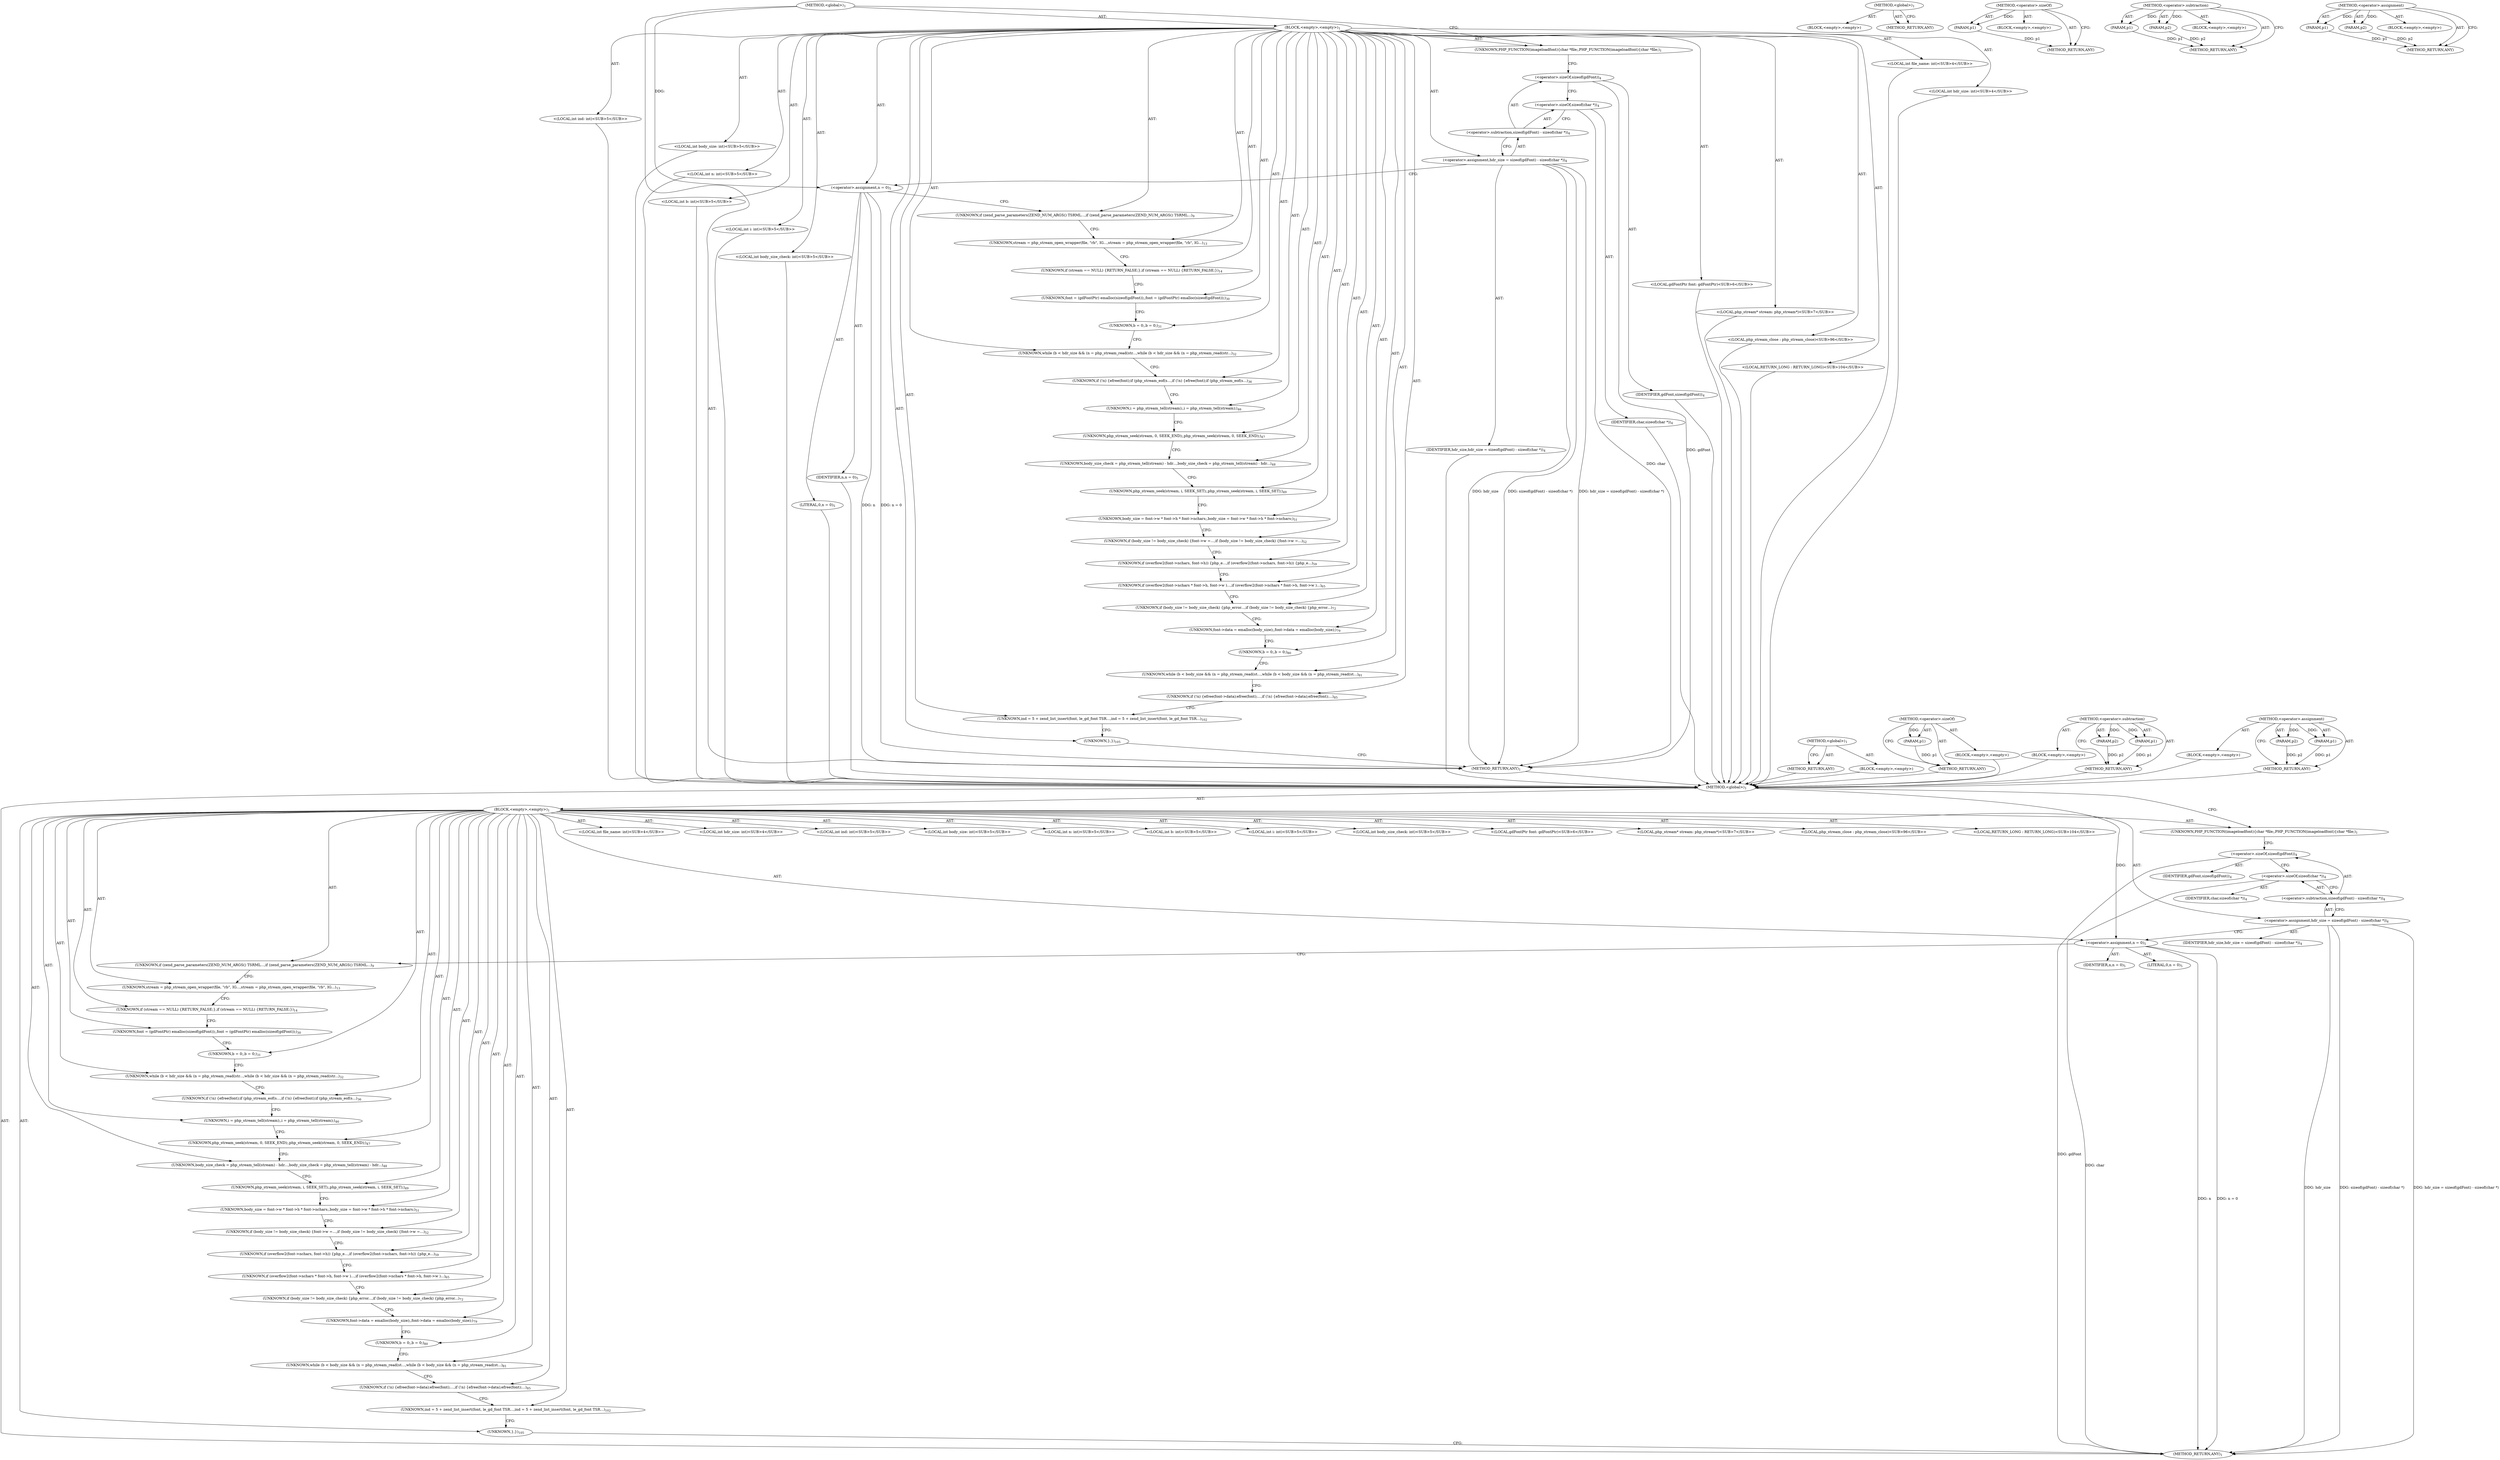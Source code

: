 digraph "&lt;operator&gt;.assignment" {
vulnerable_6 [label=<(METHOD,&lt;global&gt;)<SUB>1</SUB>>];
vulnerable_7 [label=<(BLOCK,&lt;empty&gt;,&lt;empty&gt;)<SUB>1</SUB>>];
vulnerable_8 [label=<(UNKNOWN,PHP_FUNCTION(imageloadfont)
{
	char *file;,PHP_FUNCTION(imageloadfont)
{
	char *file;)<SUB>1</SUB>>];
vulnerable_9 [label="<(LOCAL,int file_name: int)<SUB>4</SUB>>"];
vulnerable_10 [label="<(LOCAL,int hdr_size: int)<SUB>4</SUB>>"];
vulnerable_11 [label=<(&lt;operator&gt;.assignment,hdr_size = sizeof(gdFont) - sizeof(char *))<SUB>4</SUB>>];
vulnerable_12 [label=<(IDENTIFIER,hdr_size,hdr_size = sizeof(gdFont) - sizeof(char *))<SUB>4</SUB>>];
vulnerable_13 [label=<(&lt;operator&gt;.subtraction,sizeof(gdFont) - sizeof(char *))<SUB>4</SUB>>];
vulnerable_14 [label=<(&lt;operator&gt;.sizeOf,sizeof(gdFont))<SUB>4</SUB>>];
vulnerable_15 [label=<(IDENTIFIER,gdFont,sizeof(gdFont))<SUB>4</SUB>>];
vulnerable_16 [label=<(&lt;operator&gt;.sizeOf,sizeof(char *))<SUB>4</SUB>>];
vulnerable_17 [label=<(IDENTIFIER,char,sizeof(char *))<SUB>4</SUB>>];
vulnerable_18 [label="<(LOCAL,int ind: int)<SUB>5</SUB>>"];
vulnerable_19 [label="<(LOCAL,int body_size: int)<SUB>5</SUB>>"];
vulnerable_20 [label="<(LOCAL,int n: int)<SUB>5</SUB>>"];
vulnerable_21 [label="<(LOCAL,int b: int)<SUB>5</SUB>>"];
vulnerable_22 [label="<(LOCAL,int i: int)<SUB>5</SUB>>"];
vulnerable_23 [label="<(LOCAL,int body_size_check: int)<SUB>5</SUB>>"];
vulnerable_24 [label=<(&lt;operator&gt;.assignment,n = 0)<SUB>5</SUB>>];
vulnerable_25 [label=<(IDENTIFIER,n,n = 0)<SUB>5</SUB>>];
vulnerable_26 [label=<(LITERAL,0,n = 0)<SUB>5</SUB>>];
vulnerable_27 [label="<(LOCAL,gdFontPtr font: gdFontPtr)<SUB>6</SUB>>"];
vulnerable_28 [label="<(LOCAL,php_stream* stream: php_stream*)<SUB>7</SUB>>"];
vulnerable_29 [label=<(UNKNOWN,if (zend_parse_parameters(ZEND_NUM_ARGS() TSRML...,if (zend_parse_parameters(ZEND_NUM_ARGS() TSRML...)<SUB>9</SUB>>];
vulnerable_30 [label=<(UNKNOWN,stream = php_stream_open_wrapper(file, &quot;rb&quot;, IG...,stream = php_stream_open_wrapper(file, &quot;rb&quot;, IG...)<SUB>13</SUB>>];
vulnerable_31 [label=<(UNKNOWN,if (stream == NULL) {
		RETURN_FALSE;
	},if (stream == NULL) {
		RETURN_FALSE;
	})<SUB>14</SUB>>];
vulnerable_32 [label=<(UNKNOWN,font = (gdFontPtr) emalloc(sizeof(gdFont));,font = (gdFontPtr) emalloc(sizeof(gdFont));)<SUB>30</SUB>>];
vulnerable_33 [label=<(UNKNOWN,b = 0;,b = 0;)<SUB>31</SUB>>];
vulnerable_34 [label=<(UNKNOWN,while (b &lt; hdr_size &amp;&amp; (n = php_stream_read(str...,while (b &lt; hdr_size &amp;&amp; (n = php_stream_read(str...)<SUB>32</SUB>>];
vulnerable_35 [label=<(UNKNOWN,if (!n) {
		efree(font);
		if (php_stream_eof(s...,if (!n) {
		efree(font);
		if (php_stream_eof(s...)<SUB>36</SUB>>];
vulnerable_36 [label=<(UNKNOWN,i = php_stream_tell(stream);,i = php_stream_tell(stream);)<SUB>46</SUB>>];
vulnerable_37 [label=<(UNKNOWN,php_stream_seek(stream, 0, SEEK_END);,php_stream_seek(stream, 0, SEEK_END);)<SUB>47</SUB>>];
vulnerable_38 [label=<(UNKNOWN,body_size_check = php_stream_tell(stream) - hdr...,body_size_check = php_stream_tell(stream) - hdr...)<SUB>48</SUB>>];
vulnerable_39 [label=<(UNKNOWN,php_stream_seek(stream, i, SEEK_SET);,php_stream_seek(stream, i, SEEK_SET);)<SUB>49</SUB>>];
vulnerable_40 [label=<(UNKNOWN,body_size = font-&gt;w * font-&gt;h * font-&gt;nchars;,body_size = font-&gt;w * font-&gt;h * font-&gt;nchars;)<SUB>51</SUB>>];
vulnerable_41 [label=<(UNKNOWN,if (body_size != body_size_check) {
		font-&gt;w =...,if (body_size != body_size_check) {
		font-&gt;w =...)<SUB>52</SUB>>];
vulnerable_42 [label=<(UNKNOWN,if (overflow2(font-&gt;nchars, font-&gt;h)) {
		php_e...,if (overflow2(font-&gt;nchars, font-&gt;h)) {
		php_e...)<SUB>59</SUB>>];
vulnerable_43 [label=<(UNKNOWN,if (overflow2(font-&gt;nchars * font-&gt;h, font-&gt;w )...,if (overflow2(font-&gt;nchars * font-&gt;h, font-&gt;w )...)<SUB>65</SUB>>];
vulnerable_44 [label=<(UNKNOWN,if (body_size != body_size_check) {
		php_error...,if (body_size != body_size_check) {
		php_error...)<SUB>72</SUB>>];
vulnerable_45 [label=<(UNKNOWN,font-&gt;data = emalloc(body_size);,font-&gt;data = emalloc(body_size);)<SUB>79</SUB>>];
vulnerable_46 [label=<(UNKNOWN,b = 0;,b = 0;)<SUB>80</SUB>>];
vulnerable_47 [label=<(UNKNOWN,while (b &lt; body_size &amp;&amp; (n = php_stream_read(st...,while (b &lt; body_size &amp;&amp; (n = php_stream_read(st...)<SUB>81</SUB>>];
vulnerable_48 [label=<(UNKNOWN,if (!n) {
		efree(font-&gt;data);
		efree(font);
	...,if (!n) {
		efree(font-&gt;data);
		efree(font);
	...)<SUB>85</SUB>>];
vulnerable_49 [label="<(LOCAL,php_stream_close : php_stream_close)<SUB>96</SUB>>"];
vulnerable_50 [label=<(UNKNOWN,ind = 5 + zend_list_insert(font, le_gd_font TSR...,ind = 5 + zend_list_insert(font, le_gd_font TSR...)<SUB>102</SUB>>];
vulnerable_51 [label="<(LOCAL,RETURN_LONG : RETURN_LONG)<SUB>104</SUB>>"];
vulnerable_52 [label=<(UNKNOWN,},})<SUB>105</SUB>>];
vulnerable_53 [label=<(METHOD_RETURN,ANY)<SUB>1</SUB>>];
vulnerable_72 [label=<(METHOD,&lt;global&gt;)<SUB>1</SUB>>];
vulnerable_73 [label=<(BLOCK,&lt;empty&gt;,&lt;empty&gt;)>];
vulnerable_74 [label=<(METHOD_RETURN,ANY)>];
vulnerable_88 [label=<(METHOD,&lt;operator&gt;.sizeOf)>];
vulnerable_89 [label=<(PARAM,p1)>];
vulnerable_90 [label=<(BLOCK,&lt;empty&gt;,&lt;empty&gt;)>];
vulnerable_91 [label=<(METHOD_RETURN,ANY)>];
vulnerable_83 [label=<(METHOD,&lt;operator&gt;.subtraction)>];
vulnerable_84 [label=<(PARAM,p1)>];
vulnerable_85 [label=<(PARAM,p2)>];
vulnerable_86 [label=<(BLOCK,&lt;empty&gt;,&lt;empty&gt;)>];
vulnerable_87 [label=<(METHOD_RETURN,ANY)>];
vulnerable_78 [label=<(METHOD,&lt;operator&gt;.assignment)>];
vulnerable_79 [label=<(PARAM,p1)>];
vulnerable_80 [label=<(PARAM,p2)>];
vulnerable_81 [label=<(BLOCK,&lt;empty&gt;,&lt;empty&gt;)>];
vulnerable_82 [label=<(METHOD_RETURN,ANY)>];
fixed_6 [label=<(METHOD,&lt;global&gt;)<SUB>1</SUB>>];
fixed_7 [label=<(BLOCK,&lt;empty&gt;,&lt;empty&gt;)<SUB>1</SUB>>];
fixed_8 [label=<(UNKNOWN,PHP_FUNCTION(imageloadfont)
{
	char *file;,PHP_FUNCTION(imageloadfont)
{
	char *file;)<SUB>1</SUB>>];
fixed_9 [label="<(LOCAL,int file_name: int)<SUB>4</SUB>>"];
fixed_10 [label="<(LOCAL,int hdr_size: int)<SUB>4</SUB>>"];
fixed_11 [label=<(&lt;operator&gt;.assignment,hdr_size = sizeof(gdFont) - sizeof(char *))<SUB>4</SUB>>];
fixed_12 [label=<(IDENTIFIER,hdr_size,hdr_size = sizeof(gdFont) - sizeof(char *))<SUB>4</SUB>>];
fixed_13 [label=<(&lt;operator&gt;.subtraction,sizeof(gdFont) - sizeof(char *))<SUB>4</SUB>>];
fixed_14 [label=<(&lt;operator&gt;.sizeOf,sizeof(gdFont))<SUB>4</SUB>>];
fixed_15 [label=<(IDENTIFIER,gdFont,sizeof(gdFont))<SUB>4</SUB>>];
fixed_16 [label=<(&lt;operator&gt;.sizeOf,sizeof(char *))<SUB>4</SUB>>];
fixed_17 [label=<(IDENTIFIER,char,sizeof(char *))<SUB>4</SUB>>];
fixed_18 [label="<(LOCAL,int ind: int)<SUB>5</SUB>>"];
fixed_19 [label="<(LOCAL,int body_size: int)<SUB>5</SUB>>"];
fixed_20 [label="<(LOCAL,int n: int)<SUB>5</SUB>>"];
fixed_21 [label="<(LOCAL,int b: int)<SUB>5</SUB>>"];
fixed_22 [label="<(LOCAL,int i: int)<SUB>5</SUB>>"];
fixed_23 [label="<(LOCAL,int body_size_check: int)<SUB>5</SUB>>"];
fixed_24 [label=<(&lt;operator&gt;.assignment,n = 0)<SUB>5</SUB>>];
fixed_25 [label=<(IDENTIFIER,n,n = 0)<SUB>5</SUB>>];
fixed_26 [label=<(LITERAL,0,n = 0)<SUB>5</SUB>>];
fixed_27 [label="<(LOCAL,gdFontPtr font: gdFontPtr)<SUB>6</SUB>>"];
fixed_28 [label="<(LOCAL,php_stream* stream: php_stream*)<SUB>7</SUB>>"];
fixed_29 [label=<(UNKNOWN,if (zend_parse_parameters(ZEND_NUM_ARGS() TSRML...,if (zend_parse_parameters(ZEND_NUM_ARGS() TSRML...)<SUB>9</SUB>>];
fixed_30 [label=<(UNKNOWN,stream = php_stream_open_wrapper(file, &quot;rb&quot;, IG...,stream = php_stream_open_wrapper(file, &quot;rb&quot;, IG...)<SUB>13</SUB>>];
fixed_31 [label=<(UNKNOWN,if (stream == NULL) {
		RETURN_FALSE;
	},if (stream == NULL) {
		RETURN_FALSE;
	})<SUB>14</SUB>>];
fixed_32 [label=<(UNKNOWN,font = (gdFontPtr) emalloc(sizeof(gdFont));,font = (gdFontPtr) emalloc(sizeof(gdFont));)<SUB>30</SUB>>];
fixed_33 [label=<(UNKNOWN,b = 0;,b = 0;)<SUB>31</SUB>>];
fixed_34 [label=<(UNKNOWN,while (b &lt; hdr_size &amp;&amp; (n = php_stream_read(str...,while (b &lt; hdr_size &amp;&amp; (n = php_stream_read(str...)<SUB>32</SUB>>];
fixed_35 [label=<(UNKNOWN,if (!n) {
		efree(font);
		if (php_stream_eof(s...,if (!n) {
		efree(font);
		if (php_stream_eof(s...)<SUB>36</SUB>>];
fixed_36 [label=<(UNKNOWN,i = php_stream_tell(stream);,i = php_stream_tell(stream);)<SUB>46</SUB>>];
fixed_37 [label=<(UNKNOWN,php_stream_seek(stream, 0, SEEK_END);,php_stream_seek(stream, 0, SEEK_END);)<SUB>47</SUB>>];
fixed_38 [label=<(UNKNOWN,body_size_check = php_stream_tell(stream) - hdr...,body_size_check = php_stream_tell(stream) - hdr...)<SUB>48</SUB>>];
fixed_39 [label=<(UNKNOWN,php_stream_seek(stream, i, SEEK_SET);,php_stream_seek(stream, i, SEEK_SET);)<SUB>49</SUB>>];
fixed_40 [label=<(UNKNOWN,body_size = font-&gt;w * font-&gt;h * font-&gt;nchars;,body_size = font-&gt;w * font-&gt;h * font-&gt;nchars;)<SUB>51</SUB>>];
fixed_41 [label=<(UNKNOWN,if (body_size != body_size_check) {
		font-&gt;w =...,if (body_size != body_size_check) {
		font-&gt;w =...)<SUB>52</SUB>>];
fixed_42 [label=<(UNKNOWN,if (overflow2(font-&gt;nchars, font-&gt;h)) {
		php_e...,if (overflow2(font-&gt;nchars, font-&gt;h)) {
		php_e...)<SUB>59</SUB>>];
fixed_43 [label=<(UNKNOWN,if (overflow2(font-&gt;nchars * font-&gt;h, font-&gt;w )...,if (overflow2(font-&gt;nchars * font-&gt;h, font-&gt;w )...)<SUB>65</SUB>>];
fixed_44 [label=<(UNKNOWN,if (body_size != body_size_check) {
		php_error...,if (body_size != body_size_check) {
		php_error...)<SUB>72</SUB>>];
fixed_45 [label=<(UNKNOWN,font-&gt;data = emalloc(body_size);,font-&gt;data = emalloc(body_size);)<SUB>79</SUB>>];
fixed_46 [label=<(UNKNOWN,b = 0;,b = 0;)<SUB>80</SUB>>];
fixed_47 [label=<(UNKNOWN,while (b &lt; body_size &amp;&amp; (n = php_stream_read(st...,while (b &lt; body_size &amp;&amp; (n = php_stream_read(st...)<SUB>81</SUB>>];
fixed_48 [label=<(UNKNOWN,if (!n) {
		efree(font-&gt;data);
		efree(font);
	...,if (!n) {
		efree(font-&gt;data);
		efree(font);
	...)<SUB>85</SUB>>];
fixed_49 [label="<(LOCAL,php_stream_close : php_stream_close)<SUB>96</SUB>>"];
fixed_50 [label=<(UNKNOWN,ind = 5 + zend_list_insert(font, le_gd_font TSR...,ind = 5 + zend_list_insert(font, le_gd_font TSR...)<SUB>102</SUB>>];
fixed_51 [label="<(LOCAL,RETURN_LONG : RETURN_LONG)<SUB>104</SUB>>"];
fixed_52 [label=<(UNKNOWN,},})<SUB>105</SUB>>];
fixed_53 [label=<(METHOD_RETURN,ANY)<SUB>1</SUB>>];
fixed_72 [label=<(METHOD,&lt;global&gt;)<SUB>1</SUB>>];
fixed_73 [label=<(BLOCK,&lt;empty&gt;,&lt;empty&gt;)>];
fixed_74 [label=<(METHOD_RETURN,ANY)>];
fixed_88 [label=<(METHOD,&lt;operator&gt;.sizeOf)>];
fixed_89 [label=<(PARAM,p1)>];
fixed_90 [label=<(BLOCK,&lt;empty&gt;,&lt;empty&gt;)>];
fixed_91 [label=<(METHOD_RETURN,ANY)>];
fixed_83 [label=<(METHOD,&lt;operator&gt;.subtraction)>];
fixed_84 [label=<(PARAM,p1)>];
fixed_85 [label=<(PARAM,p2)>];
fixed_86 [label=<(BLOCK,&lt;empty&gt;,&lt;empty&gt;)>];
fixed_87 [label=<(METHOD_RETURN,ANY)>];
fixed_78 [label=<(METHOD,&lt;operator&gt;.assignment)>];
fixed_79 [label=<(PARAM,p1)>];
fixed_80 [label=<(PARAM,p2)>];
fixed_81 [label=<(BLOCK,&lt;empty&gt;,&lt;empty&gt;)>];
fixed_82 [label=<(METHOD_RETURN,ANY)>];
vulnerable_6 -> vulnerable_7  [key=0, label="AST: "];
vulnerable_6 -> vulnerable_53  [key=0, label="AST: "];
vulnerable_6 -> vulnerable_8  [key=0, label="CFG: "];
vulnerable_6 -> vulnerable_24  [key=0, label="DDG: "];
vulnerable_7 -> vulnerable_8  [key=0, label="AST: "];
vulnerable_7 -> vulnerable_9  [key=0, label="AST: "];
vulnerable_7 -> vulnerable_10  [key=0, label="AST: "];
vulnerable_7 -> vulnerable_11  [key=0, label="AST: "];
vulnerable_7 -> vulnerable_18  [key=0, label="AST: "];
vulnerable_7 -> vulnerable_19  [key=0, label="AST: "];
vulnerable_7 -> vulnerable_20  [key=0, label="AST: "];
vulnerable_7 -> vulnerable_21  [key=0, label="AST: "];
vulnerable_7 -> vulnerable_22  [key=0, label="AST: "];
vulnerable_7 -> vulnerable_23  [key=0, label="AST: "];
vulnerable_7 -> vulnerable_24  [key=0, label="AST: "];
vulnerable_7 -> vulnerable_27  [key=0, label="AST: "];
vulnerable_7 -> vulnerable_28  [key=0, label="AST: "];
vulnerable_7 -> vulnerable_29  [key=0, label="AST: "];
vulnerable_7 -> vulnerable_30  [key=0, label="AST: "];
vulnerable_7 -> vulnerable_31  [key=0, label="AST: "];
vulnerable_7 -> vulnerable_32  [key=0, label="AST: "];
vulnerable_7 -> vulnerable_33  [key=0, label="AST: "];
vulnerable_7 -> vulnerable_34  [key=0, label="AST: "];
vulnerable_7 -> vulnerable_35  [key=0, label="AST: "];
vulnerable_7 -> vulnerable_36  [key=0, label="AST: "];
vulnerable_7 -> vulnerable_37  [key=0, label="AST: "];
vulnerable_7 -> vulnerable_38  [key=0, label="AST: "];
vulnerable_7 -> vulnerable_39  [key=0, label="AST: "];
vulnerable_7 -> vulnerable_40  [key=0, label="AST: "];
vulnerable_7 -> vulnerable_41  [key=0, label="AST: "];
vulnerable_7 -> vulnerable_42  [key=0, label="AST: "];
vulnerable_7 -> vulnerable_43  [key=0, label="AST: "];
vulnerable_7 -> vulnerable_44  [key=0, label="AST: "];
vulnerable_7 -> vulnerable_45  [key=0, label="AST: "];
vulnerable_7 -> vulnerable_46  [key=0, label="AST: "];
vulnerable_7 -> vulnerable_47  [key=0, label="AST: "];
vulnerable_7 -> vulnerable_48  [key=0, label="AST: "];
vulnerable_7 -> vulnerable_49  [key=0, label="AST: "];
vulnerable_7 -> vulnerable_50  [key=0, label="AST: "];
vulnerable_7 -> vulnerable_51  [key=0, label="AST: "];
vulnerable_7 -> vulnerable_52  [key=0, label="AST: "];
vulnerable_8 -> vulnerable_14  [key=0, label="CFG: "];
vulnerable_9 -> fixed_6  [key=0];
vulnerable_10 -> fixed_6  [key=0];
vulnerable_11 -> vulnerable_12  [key=0, label="AST: "];
vulnerable_11 -> vulnerable_13  [key=0, label="AST: "];
vulnerable_11 -> vulnerable_24  [key=0, label="CFG: "];
vulnerable_11 -> vulnerable_53  [key=0, label="DDG: hdr_size"];
vulnerable_11 -> vulnerable_53  [key=1, label="DDG: sizeof(gdFont) - sizeof(char *)"];
vulnerable_11 -> vulnerable_53  [key=2, label="DDG: hdr_size = sizeof(gdFont) - sizeof(char *)"];
vulnerable_12 -> fixed_6  [key=0];
vulnerable_13 -> vulnerable_14  [key=0, label="AST: "];
vulnerable_13 -> vulnerable_16  [key=0, label="AST: "];
vulnerable_13 -> vulnerable_11  [key=0, label="CFG: "];
vulnerable_14 -> vulnerable_15  [key=0, label="AST: "];
vulnerable_14 -> vulnerable_16  [key=0, label="CFG: "];
vulnerable_14 -> vulnerable_53  [key=0, label="DDG: gdFont"];
vulnerable_15 -> fixed_6  [key=0];
vulnerable_16 -> vulnerable_17  [key=0, label="AST: "];
vulnerable_16 -> vulnerable_13  [key=0, label="CFG: "];
vulnerable_16 -> vulnerable_53  [key=0, label="DDG: char"];
vulnerable_17 -> fixed_6  [key=0];
vulnerable_18 -> fixed_6  [key=0];
vulnerable_19 -> fixed_6  [key=0];
vulnerable_20 -> fixed_6  [key=0];
vulnerable_21 -> fixed_6  [key=0];
vulnerable_22 -> fixed_6  [key=0];
vulnerable_23 -> fixed_6  [key=0];
vulnerable_24 -> vulnerable_25  [key=0, label="AST: "];
vulnerable_24 -> vulnerable_26  [key=0, label="AST: "];
vulnerable_24 -> vulnerable_29  [key=0, label="CFG: "];
vulnerable_24 -> vulnerable_53  [key=0, label="DDG: n"];
vulnerable_24 -> vulnerable_53  [key=1, label="DDG: n = 0"];
vulnerable_25 -> fixed_6  [key=0];
vulnerable_26 -> fixed_6  [key=0];
vulnerable_27 -> fixed_6  [key=0];
vulnerable_28 -> fixed_6  [key=0];
vulnerable_29 -> vulnerable_30  [key=0, label="CFG: "];
vulnerable_30 -> vulnerable_31  [key=0, label="CFG: "];
vulnerable_31 -> vulnerable_32  [key=0, label="CFG: "];
vulnerable_32 -> vulnerable_33  [key=0, label="CFG: "];
vulnerable_33 -> vulnerable_34  [key=0, label="CFG: "];
vulnerable_34 -> vulnerable_35  [key=0, label="CFG: "];
vulnerable_35 -> vulnerable_36  [key=0, label="CFG: "];
vulnerable_36 -> vulnerable_37  [key=0, label="CFG: "];
vulnerable_37 -> vulnerable_38  [key=0, label="CFG: "];
vulnerable_38 -> vulnerable_39  [key=0, label="CFG: "];
vulnerable_39 -> vulnerable_40  [key=0, label="CFG: "];
vulnerable_40 -> vulnerable_41  [key=0, label="CFG: "];
vulnerable_41 -> vulnerable_42  [key=0, label="CFG: "];
vulnerable_42 -> vulnerable_43  [key=0, label="CFG: "];
vulnerable_43 -> vulnerable_44  [key=0, label="CFG: "];
vulnerable_44 -> vulnerable_45  [key=0, label="CFG: "];
vulnerable_45 -> vulnerable_46  [key=0, label="CFG: "];
vulnerable_46 -> vulnerable_47  [key=0, label="CFG: "];
vulnerable_47 -> vulnerable_48  [key=0, label="CFG: "];
vulnerable_48 -> vulnerable_50  [key=0, label="CFG: "];
vulnerable_49 -> fixed_6  [key=0];
vulnerable_50 -> vulnerable_52  [key=0, label="CFG: "];
vulnerable_51 -> fixed_6  [key=0];
vulnerable_52 -> vulnerable_53  [key=0, label="CFG: "];
vulnerable_53 -> fixed_6  [key=0];
vulnerable_72 -> vulnerable_73  [key=0, label="AST: "];
vulnerable_72 -> vulnerable_74  [key=0, label="AST: "];
vulnerable_72 -> vulnerable_74  [key=1, label="CFG: "];
vulnerable_73 -> fixed_6  [key=0];
vulnerable_74 -> fixed_6  [key=0];
vulnerable_88 -> vulnerable_89  [key=0, label="AST: "];
vulnerable_88 -> vulnerable_89  [key=1, label="DDG: "];
vulnerable_88 -> vulnerable_90  [key=0, label="AST: "];
vulnerable_88 -> vulnerable_91  [key=0, label="AST: "];
vulnerable_88 -> vulnerable_91  [key=1, label="CFG: "];
vulnerable_89 -> vulnerable_91  [key=0, label="DDG: p1"];
vulnerable_90 -> fixed_6  [key=0];
vulnerable_91 -> fixed_6  [key=0];
vulnerable_83 -> vulnerable_84  [key=0, label="AST: "];
vulnerable_83 -> vulnerable_84  [key=1, label="DDG: "];
vulnerable_83 -> vulnerable_86  [key=0, label="AST: "];
vulnerable_83 -> vulnerable_85  [key=0, label="AST: "];
vulnerable_83 -> vulnerable_85  [key=1, label="DDG: "];
vulnerable_83 -> vulnerable_87  [key=0, label="AST: "];
vulnerable_83 -> vulnerable_87  [key=1, label="CFG: "];
vulnerable_84 -> vulnerable_87  [key=0, label="DDG: p1"];
vulnerable_85 -> vulnerable_87  [key=0, label="DDG: p2"];
vulnerable_86 -> fixed_6  [key=0];
vulnerable_87 -> fixed_6  [key=0];
vulnerable_78 -> vulnerable_79  [key=0, label="AST: "];
vulnerable_78 -> vulnerable_79  [key=1, label="DDG: "];
vulnerable_78 -> vulnerable_81  [key=0, label="AST: "];
vulnerable_78 -> vulnerable_80  [key=0, label="AST: "];
vulnerable_78 -> vulnerable_80  [key=1, label="DDG: "];
vulnerable_78 -> vulnerable_82  [key=0, label="AST: "];
vulnerable_78 -> vulnerable_82  [key=1, label="CFG: "];
vulnerable_79 -> vulnerable_82  [key=0, label="DDG: p1"];
vulnerable_80 -> vulnerable_82  [key=0, label="DDG: p2"];
vulnerable_81 -> fixed_6  [key=0];
vulnerable_82 -> fixed_6  [key=0];
fixed_6 -> fixed_7  [key=0, label="AST: "];
fixed_6 -> fixed_53  [key=0, label="AST: "];
fixed_6 -> fixed_8  [key=0, label="CFG: "];
fixed_6 -> fixed_24  [key=0, label="DDG: "];
fixed_7 -> fixed_8  [key=0, label="AST: "];
fixed_7 -> fixed_9  [key=0, label="AST: "];
fixed_7 -> fixed_10  [key=0, label="AST: "];
fixed_7 -> fixed_11  [key=0, label="AST: "];
fixed_7 -> fixed_18  [key=0, label="AST: "];
fixed_7 -> fixed_19  [key=0, label="AST: "];
fixed_7 -> fixed_20  [key=0, label="AST: "];
fixed_7 -> fixed_21  [key=0, label="AST: "];
fixed_7 -> fixed_22  [key=0, label="AST: "];
fixed_7 -> fixed_23  [key=0, label="AST: "];
fixed_7 -> fixed_24  [key=0, label="AST: "];
fixed_7 -> fixed_27  [key=0, label="AST: "];
fixed_7 -> fixed_28  [key=0, label="AST: "];
fixed_7 -> fixed_29  [key=0, label="AST: "];
fixed_7 -> fixed_30  [key=0, label="AST: "];
fixed_7 -> fixed_31  [key=0, label="AST: "];
fixed_7 -> fixed_32  [key=0, label="AST: "];
fixed_7 -> fixed_33  [key=0, label="AST: "];
fixed_7 -> fixed_34  [key=0, label="AST: "];
fixed_7 -> fixed_35  [key=0, label="AST: "];
fixed_7 -> fixed_36  [key=0, label="AST: "];
fixed_7 -> fixed_37  [key=0, label="AST: "];
fixed_7 -> fixed_38  [key=0, label="AST: "];
fixed_7 -> fixed_39  [key=0, label="AST: "];
fixed_7 -> fixed_40  [key=0, label="AST: "];
fixed_7 -> fixed_41  [key=0, label="AST: "];
fixed_7 -> fixed_42  [key=0, label="AST: "];
fixed_7 -> fixed_43  [key=0, label="AST: "];
fixed_7 -> fixed_44  [key=0, label="AST: "];
fixed_7 -> fixed_45  [key=0, label="AST: "];
fixed_7 -> fixed_46  [key=0, label="AST: "];
fixed_7 -> fixed_47  [key=0, label="AST: "];
fixed_7 -> fixed_48  [key=0, label="AST: "];
fixed_7 -> fixed_49  [key=0, label="AST: "];
fixed_7 -> fixed_50  [key=0, label="AST: "];
fixed_7 -> fixed_51  [key=0, label="AST: "];
fixed_7 -> fixed_52  [key=0, label="AST: "];
fixed_8 -> fixed_14  [key=0, label="CFG: "];
fixed_11 -> fixed_12  [key=0, label="AST: "];
fixed_11 -> fixed_13  [key=0, label="AST: "];
fixed_11 -> fixed_24  [key=0, label="CFG: "];
fixed_11 -> fixed_53  [key=0, label="DDG: hdr_size"];
fixed_11 -> fixed_53  [key=1, label="DDG: sizeof(gdFont) - sizeof(char *)"];
fixed_11 -> fixed_53  [key=2, label="DDG: hdr_size = sizeof(gdFont) - sizeof(char *)"];
fixed_13 -> fixed_14  [key=0, label="AST: "];
fixed_13 -> fixed_16  [key=0, label="AST: "];
fixed_13 -> fixed_11  [key=0, label="CFG: "];
fixed_14 -> fixed_15  [key=0, label="AST: "];
fixed_14 -> fixed_16  [key=0, label="CFG: "];
fixed_14 -> fixed_53  [key=0, label="DDG: gdFont"];
fixed_16 -> fixed_17  [key=0, label="AST: "];
fixed_16 -> fixed_13  [key=0, label="CFG: "];
fixed_16 -> fixed_53  [key=0, label="DDG: char"];
fixed_24 -> fixed_25  [key=0, label="AST: "];
fixed_24 -> fixed_26  [key=0, label="AST: "];
fixed_24 -> fixed_29  [key=0, label="CFG: "];
fixed_24 -> fixed_53  [key=0, label="DDG: n"];
fixed_24 -> fixed_53  [key=1, label="DDG: n = 0"];
fixed_29 -> fixed_30  [key=0, label="CFG: "];
fixed_30 -> fixed_31  [key=0, label="CFG: "];
fixed_31 -> fixed_32  [key=0, label="CFG: "];
fixed_32 -> fixed_33  [key=0, label="CFG: "];
fixed_33 -> fixed_34  [key=0, label="CFG: "];
fixed_34 -> fixed_35  [key=0, label="CFG: "];
fixed_35 -> fixed_36  [key=0, label="CFG: "];
fixed_36 -> fixed_37  [key=0, label="CFG: "];
fixed_37 -> fixed_38  [key=0, label="CFG: "];
fixed_38 -> fixed_39  [key=0, label="CFG: "];
fixed_39 -> fixed_40  [key=0, label="CFG: "];
fixed_40 -> fixed_41  [key=0, label="CFG: "];
fixed_41 -> fixed_42  [key=0, label="CFG: "];
fixed_42 -> fixed_43  [key=0, label="CFG: "];
fixed_43 -> fixed_44  [key=0, label="CFG: "];
fixed_44 -> fixed_45  [key=0, label="CFG: "];
fixed_45 -> fixed_46  [key=0, label="CFG: "];
fixed_46 -> fixed_47  [key=0, label="CFG: "];
fixed_47 -> fixed_48  [key=0, label="CFG: "];
fixed_48 -> fixed_50  [key=0, label="CFG: "];
fixed_50 -> fixed_52  [key=0, label="CFG: "];
fixed_52 -> fixed_53  [key=0, label="CFG: "];
fixed_72 -> fixed_73  [key=0, label="AST: "];
fixed_72 -> fixed_74  [key=0, label="AST: "];
fixed_72 -> fixed_74  [key=1, label="CFG: "];
fixed_88 -> fixed_89  [key=0, label="AST: "];
fixed_88 -> fixed_89  [key=1, label="DDG: "];
fixed_88 -> fixed_90  [key=0, label="AST: "];
fixed_88 -> fixed_91  [key=0, label="AST: "];
fixed_88 -> fixed_91  [key=1, label="CFG: "];
fixed_89 -> fixed_91  [key=0, label="DDG: p1"];
fixed_83 -> fixed_84  [key=0, label="AST: "];
fixed_83 -> fixed_84  [key=1, label="DDG: "];
fixed_83 -> fixed_86  [key=0, label="AST: "];
fixed_83 -> fixed_85  [key=0, label="AST: "];
fixed_83 -> fixed_85  [key=1, label="DDG: "];
fixed_83 -> fixed_87  [key=0, label="AST: "];
fixed_83 -> fixed_87  [key=1, label="CFG: "];
fixed_84 -> fixed_87  [key=0, label="DDG: p1"];
fixed_85 -> fixed_87  [key=0, label="DDG: p2"];
fixed_78 -> fixed_79  [key=0, label="AST: "];
fixed_78 -> fixed_79  [key=1, label="DDG: "];
fixed_78 -> fixed_81  [key=0, label="AST: "];
fixed_78 -> fixed_80  [key=0, label="AST: "];
fixed_78 -> fixed_80  [key=1, label="DDG: "];
fixed_78 -> fixed_82  [key=0, label="AST: "];
fixed_78 -> fixed_82  [key=1, label="CFG: "];
fixed_79 -> fixed_82  [key=0, label="DDG: p1"];
fixed_80 -> fixed_82  [key=0, label="DDG: p2"];
}
